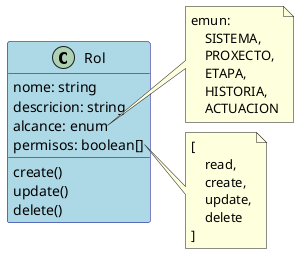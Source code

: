 @startuml Rol

!startsub PARCIAL
    class Rol #LightBlue ##DarkBlue {
        ' Propiedades
        {field} nome: string
        {field} descricion: string
        {field} alcance: enum
        {field} permisos: boolean[]

        ' Métodos
        {method} create()
        {method} update()
        {method} delete()
    }
!endsub

!startsub NOTAS
    note right of Rol::alcance
        emun:
            SISTEMA,
            PROXECTO,
            ETAPA,
            HISTORIA,
            ACTUACION
    end note

    note right of Rol::permisos
        [
            read,
            create,
            update,
            delete
        ]
    end note
!endsub

@enduml